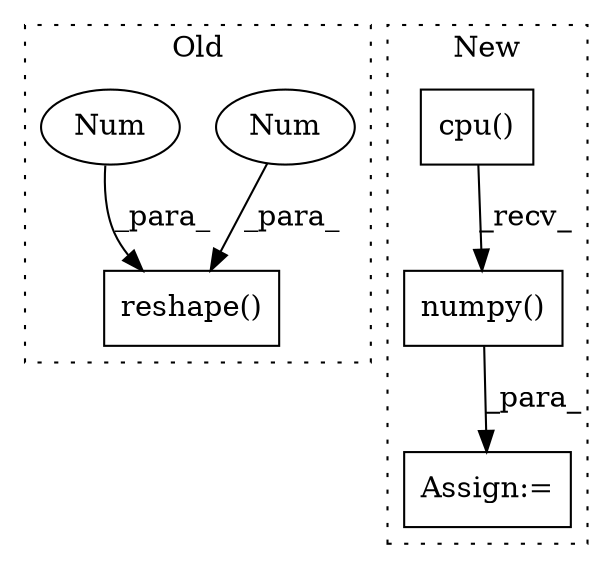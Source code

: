 digraph G {
subgraph cluster0 {
1 [label="reshape()" a="75" s="1994,2029" l="29,1" shape="box"];
4 [label="Num" a="76" s="2023" l="1" shape="ellipse"];
5 [label="Num" a="76" s="2026" l="3" shape="ellipse"];
label = "Old";
style="dotted";
}
subgraph cluster1 {
2 [label="numpy()" a="75" s="2171" l="43" shape="box"];
3 [label="cpu()" a="75" s="2171" l="19" shape="box"];
6 [label="Assign:=" a="68" s="2168" l="3" shape="box"];
label = "New";
style="dotted";
}
2 -> 6 [label="_para_"];
3 -> 2 [label="_recv_"];
4 -> 1 [label="_para_"];
5 -> 1 [label="_para_"];
}